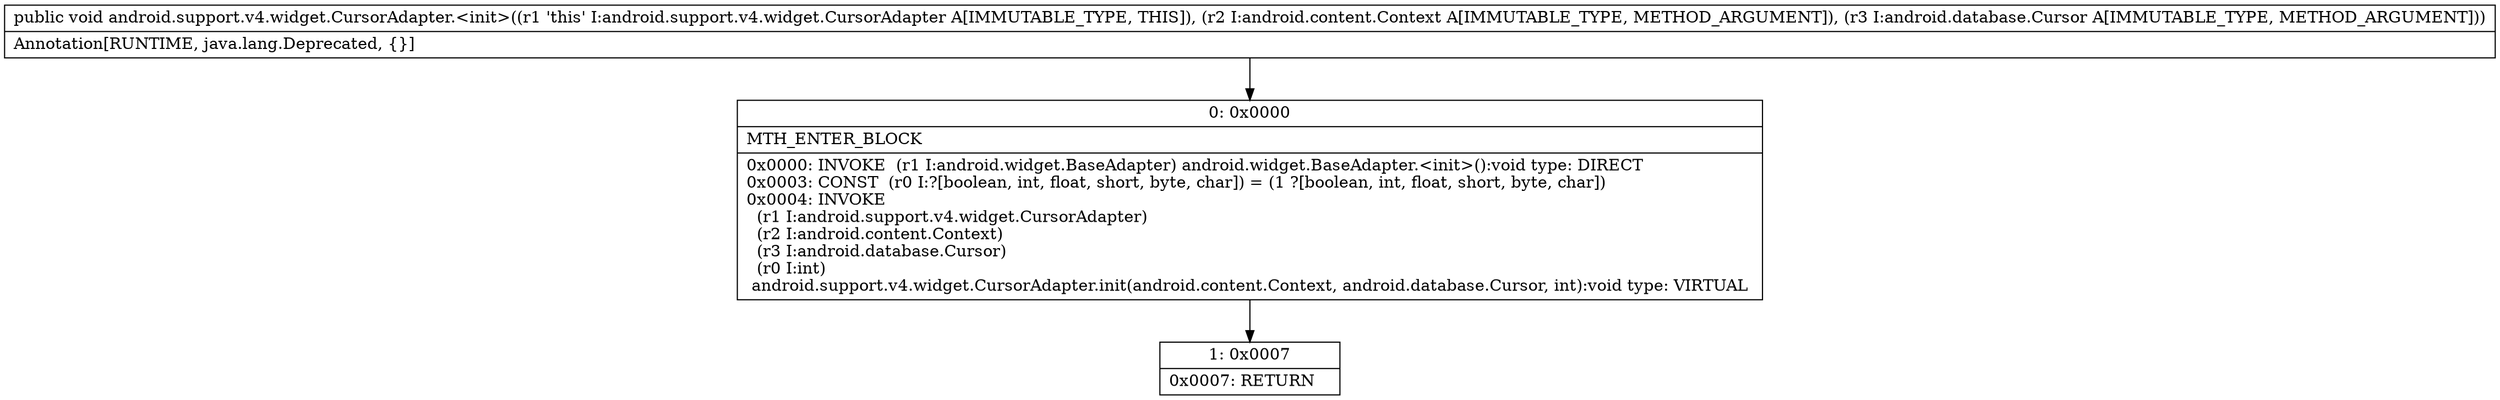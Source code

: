 digraph "CFG forandroid.support.v4.widget.CursorAdapter.\<init\>(Landroid\/content\/Context;Landroid\/database\/Cursor;)V" {
Node_0 [shape=record,label="{0\:\ 0x0000|MTH_ENTER_BLOCK\l|0x0000: INVOKE  (r1 I:android.widget.BaseAdapter) android.widget.BaseAdapter.\<init\>():void type: DIRECT \l0x0003: CONST  (r0 I:?[boolean, int, float, short, byte, char]) = (1 ?[boolean, int, float, short, byte, char]) \l0x0004: INVOKE  \l  (r1 I:android.support.v4.widget.CursorAdapter)\l  (r2 I:android.content.Context)\l  (r3 I:android.database.Cursor)\l  (r0 I:int)\l android.support.v4.widget.CursorAdapter.init(android.content.Context, android.database.Cursor, int):void type: VIRTUAL \l}"];
Node_1 [shape=record,label="{1\:\ 0x0007|0x0007: RETURN   \l}"];
MethodNode[shape=record,label="{public void android.support.v4.widget.CursorAdapter.\<init\>((r1 'this' I:android.support.v4.widget.CursorAdapter A[IMMUTABLE_TYPE, THIS]), (r2 I:android.content.Context A[IMMUTABLE_TYPE, METHOD_ARGUMENT]), (r3 I:android.database.Cursor A[IMMUTABLE_TYPE, METHOD_ARGUMENT]))  | Annotation[RUNTIME, java.lang.Deprecated, \{\}]\l}"];
MethodNode -> Node_0;
Node_0 -> Node_1;
}

